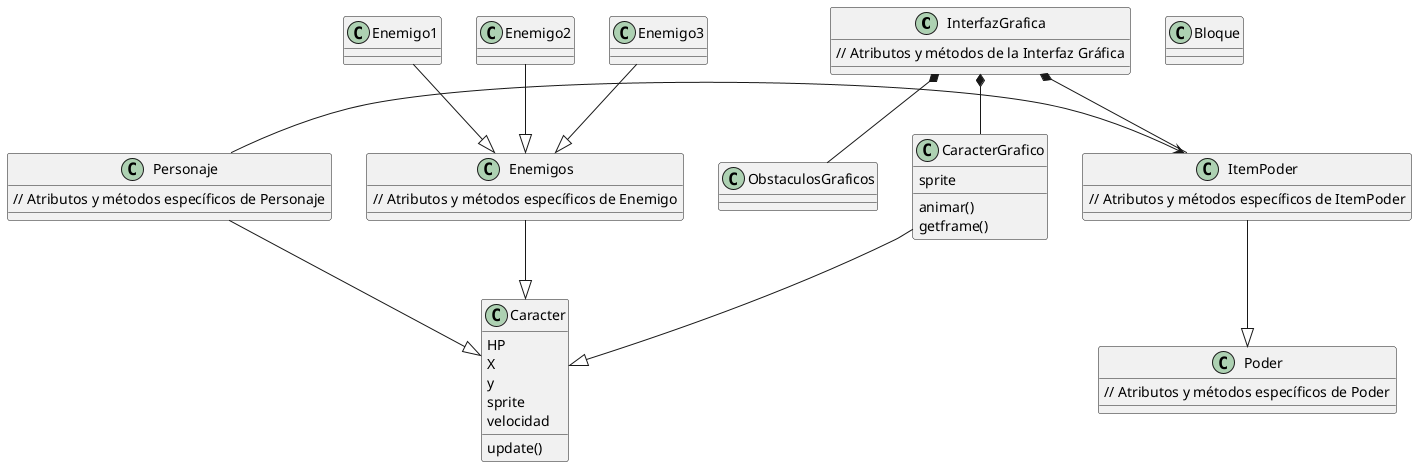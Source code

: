 @startuml Diagrama

class InterfazGrafica {
  // Atributos y métodos de la Interfaz Gráfica
}

class ItemPoder {
  // Atributos y métodos específicos de ItemPoder
}

class Poder {
  // Atributos y métodos específicos de Poder
}

class Personaje {
  // Atributos y métodos específicos de Personaje
}

class Caracter {
  HP
  X
  y
  sprite
  velocidad

  update()
}

class CaracterGrafico {
  sprite

  animar()
  getframe()

}

class Enemigos {
  // Atributos y métodos específicos de Enemigo
}

class Bloque {
}



InterfazGrafica *-- ItemPoder
ItemPoder --|> Poder
Personaje --|> Caracter
InterfazGrafica *-- CaracterGrafico
InterfazGrafica *-- ObstaculosGraficos

Enemigos --|> Caracter
Enemigo1 --|> Enemigos
Enemigo2 --|> Enemigos
Enemigo3 --|> Enemigos

CaracterGrafico --|> Caracter
Personaje -> ItemPoder


@enduml
